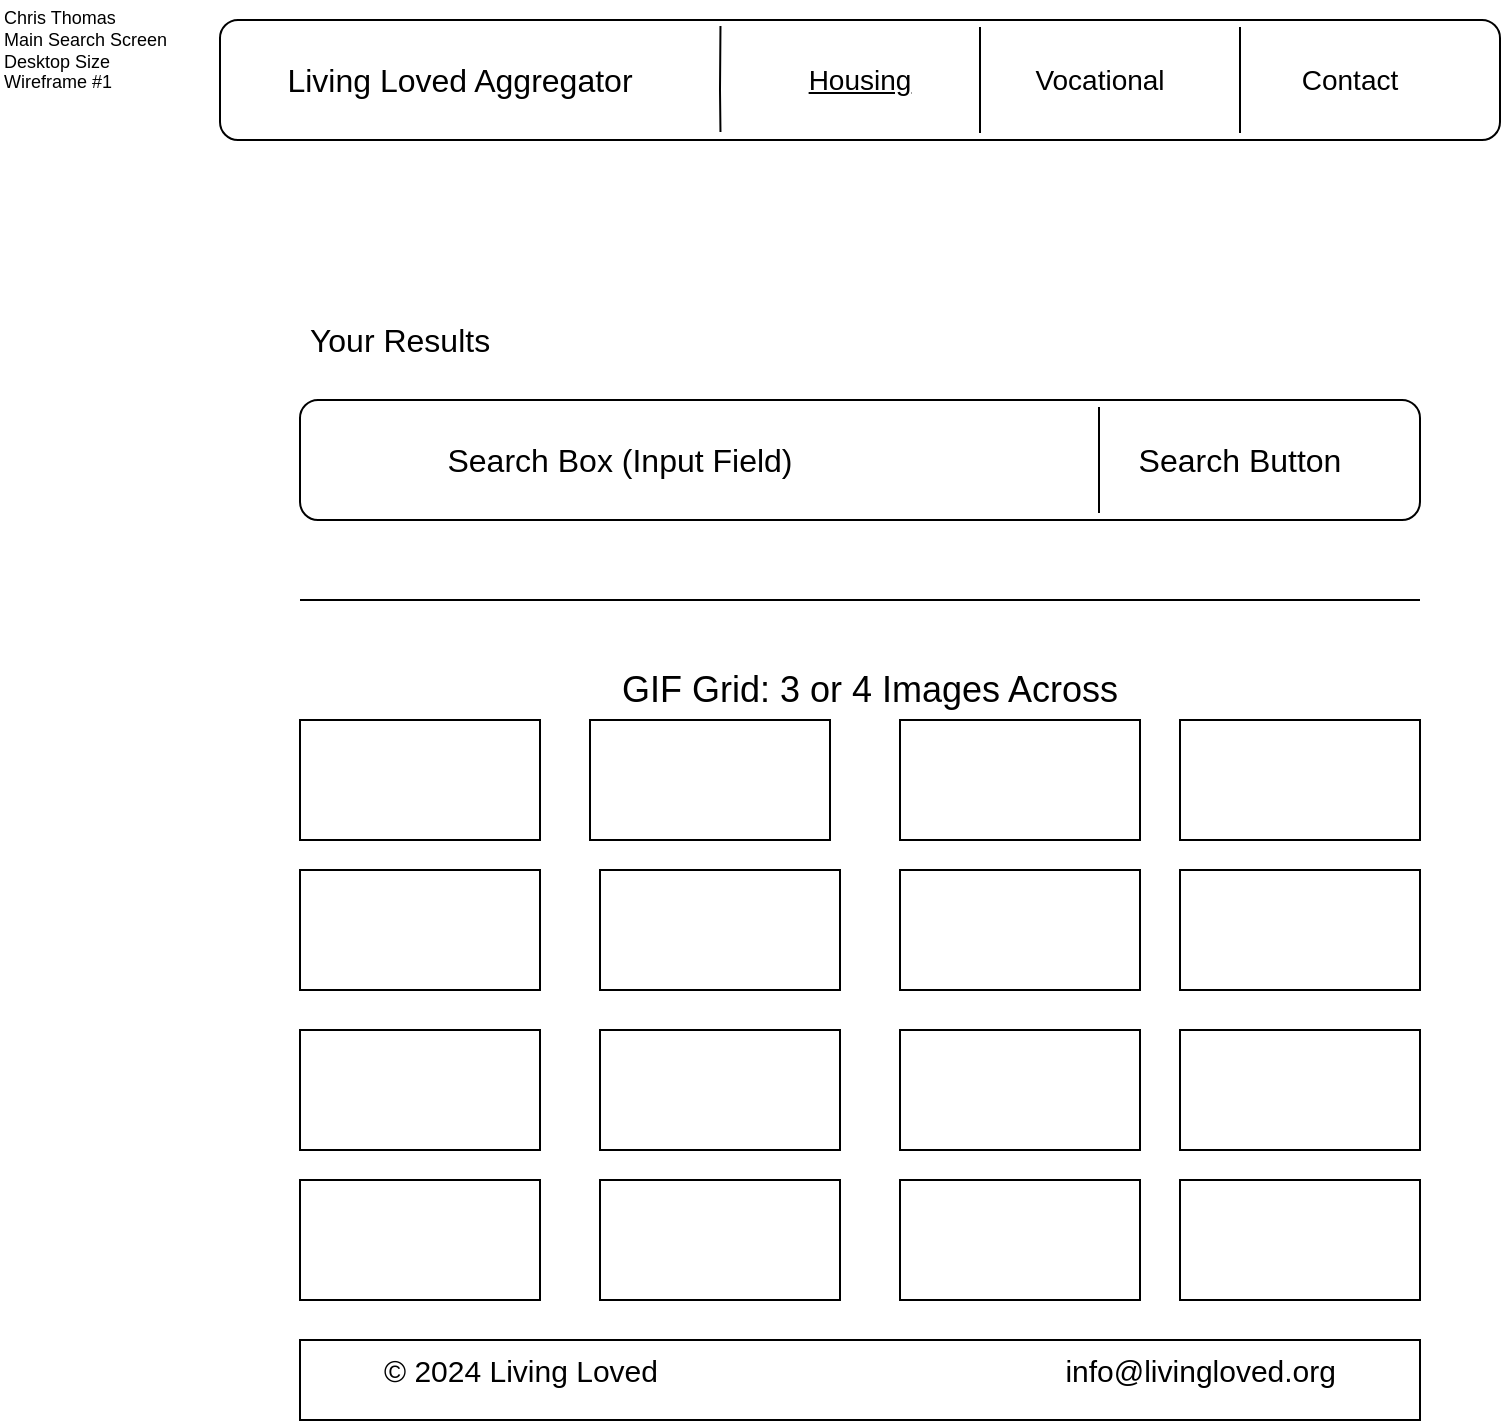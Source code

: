 <mxfile version="28.2.5">
  <diagram name="Page-1" id="PE6WaSBMRQWsthH6XvDB">
    <mxGraphModel dx="1426" dy="2943" grid="1" gridSize="10" guides="1" tooltips="1" connect="1" arrows="1" fold="1" page="1" pageScale="1" pageWidth="850" pageHeight="1100" math="0" shadow="0">
      <root>
        <mxCell id="0" />
        <mxCell id="1" parent="0" />
        <mxCell id="AQ_z8CLKzKcbYoriaCXZ-1" value="Chris Thomas&lt;div&gt;Main Search Screen&lt;/div&gt;&lt;div&gt;Desktop Size&lt;/div&gt;&lt;div&gt;Wireframe #1&lt;/div&gt;" style="text;html=1;align=left;verticalAlign=middle;whiteSpace=wrap;rounded=0;fontSize=9;" parent="1" vertex="1">
          <mxGeometry x="10" y="-2180" width="90" height="50" as="geometry" />
        </mxCell>
        <mxCell id="AQ_z8CLKzKcbYoriaCXZ-2" value="" style="rounded=1;whiteSpace=wrap;html=1;" parent="1" vertex="1">
          <mxGeometry x="120" y="-2170" width="640" height="60" as="geometry" />
        </mxCell>
        <mxCell id="AQ_z8CLKzKcbYoriaCXZ-3" value="Vocational" style="text;html=1;align=center;verticalAlign=middle;whiteSpace=wrap;rounded=0;fontSize=14;fontStyle=0" parent="1" vertex="1">
          <mxGeometry x="520" y="-2155" width="80" height="30" as="geometry" />
        </mxCell>
        <mxCell id="AQ_z8CLKzKcbYoriaCXZ-4" value="Housing" style="text;html=1;align=center;verticalAlign=middle;whiteSpace=wrap;rounded=0;fontSize=14;fontStyle=4" parent="1" vertex="1">
          <mxGeometry x="395" y="-2155" width="90" height="30" as="geometry" />
        </mxCell>
        <mxCell id="AQ_z8CLKzKcbYoriaCXZ-5" value="Living Loved Aggregator" style="text;html=1;align=center;verticalAlign=middle;whiteSpace=wrap;rounded=0;fontSize=16;" parent="1" vertex="1">
          <mxGeometry x="140" y="-2155" width="200" height="30" as="geometry" />
        </mxCell>
        <mxCell id="AQ_z8CLKzKcbYoriaCXZ-6" value="Contact" style="text;html=1;align=center;verticalAlign=middle;whiteSpace=wrap;rounded=0;fontSize=14;" parent="1" vertex="1">
          <mxGeometry x="640" y="-2155" width="90" height="30" as="geometry" />
        </mxCell>
        <mxCell id="AQ_z8CLKzKcbYoriaCXZ-7" value="Your Results" style="text;html=1;align=center;verticalAlign=middle;whiteSpace=wrap;rounded=0;fontSize=16;" parent="1" vertex="1">
          <mxGeometry x="150" y="-2040" width="120" height="60" as="geometry" />
        </mxCell>
        <mxCell id="AQ_z8CLKzKcbYoriaCXZ-8" value="" style="rounded=1;whiteSpace=wrap;html=1;" parent="1" vertex="1">
          <mxGeometry x="160" y="-1980" width="560" height="60" as="geometry" />
        </mxCell>
        <mxCell id="AQ_z8CLKzKcbYoriaCXZ-11" value="" style="endArrow=none;html=1;rounded=0;entryX=0.391;entryY=0.05;entryDx=0;entryDy=0;entryPerimeter=0;exitX=0.391;exitY=0.933;exitDx=0;exitDy=0;exitPerimeter=0;" parent="1" source="AQ_z8CLKzKcbYoriaCXZ-2" target="AQ_z8CLKzKcbYoriaCXZ-2" edge="1">
          <mxGeometry width="50" height="50" relative="1" as="geometry">
            <mxPoint x="350" y="-2115" as="sourcePoint" />
            <mxPoint x="400" y="-2165" as="targetPoint" />
            <Array as="points">
              <mxPoint x="370" y="-2135" />
            </Array>
          </mxGeometry>
        </mxCell>
        <mxCell id="AQ_z8CLKzKcbYoriaCXZ-12" value="" style="endArrow=none;html=1;rounded=0;entryX=0.391;entryY=0.05;entryDx=0;entryDy=0;entryPerimeter=0;exitX=0.391;exitY=0.933;exitDx=0;exitDy=0;exitPerimeter=0;" parent="1" edge="1">
          <mxGeometry width="50" height="50" relative="1" as="geometry">
            <mxPoint x="500" y="-2113.5" as="sourcePoint" />
            <mxPoint x="500" y="-2166.5" as="targetPoint" />
            <Array as="points">
              <mxPoint x="500" y="-2134.5" />
            </Array>
          </mxGeometry>
        </mxCell>
        <mxCell id="AQ_z8CLKzKcbYoriaCXZ-13" value="" style="endArrow=none;html=1;rounded=0;exitX=0.391;exitY=0.933;exitDx=0;exitDy=0;exitPerimeter=0;" parent="1" edge="1">
          <mxGeometry width="50" height="50" relative="1" as="geometry">
            <mxPoint x="630" y="-2113.5" as="sourcePoint" />
            <mxPoint x="630" y="-2166.5" as="targetPoint" />
            <Array as="points">
              <mxPoint x="630" y="-2136.5" />
            </Array>
          </mxGeometry>
        </mxCell>
        <mxCell id="AQ_z8CLKzKcbYoriaCXZ-14" value="&lt;font style=&quot;font-size: 16px;&quot;&gt;Search Button&lt;/font&gt;" style="text;html=1;align=center;verticalAlign=middle;whiteSpace=wrap;rounded=0;" parent="1" vertex="1">
          <mxGeometry x="550" y="-1965" width="160" height="30" as="geometry" />
        </mxCell>
        <mxCell id="AQ_z8CLKzKcbYoriaCXZ-15" value="Search Box (Input Field)" style="text;html=1;align=center;verticalAlign=middle;whiteSpace=wrap;rounded=0;fontSize=16;" parent="1" vertex="1">
          <mxGeometry x="190" y="-1965" width="260" height="30" as="geometry" />
        </mxCell>
        <mxCell id="AQ_z8CLKzKcbYoriaCXZ-16" value="" style="endArrow=none;html=1;rounded=0;entryX=0.391;entryY=0.05;entryDx=0;entryDy=0;entryPerimeter=0;exitX=0.391;exitY=0.933;exitDx=0;exitDy=0;exitPerimeter=0;" parent="1" edge="1">
          <mxGeometry width="50" height="50" relative="1" as="geometry">
            <mxPoint x="559.5" y="-1923.5" as="sourcePoint" />
            <mxPoint x="559.5" y="-1976.5" as="targetPoint" />
            <Array as="points">
              <mxPoint x="559.5" y="-1944.5" />
            </Array>
          </mxGeometry>
        </mxCell>
        <mxCell id="AQ_z8CLKzKcbYoriaCXZ-17" value="" style="endArrow=none;html=1;rounded=0;" parent="1" edge="1">
          <mxGeometry width="50" height="50" relative="1" as="geometry">
            <mxPoint x="160" y="-1880" as="sourcePoint" />
            <mxPoint x="720" y="-1880" as="targetPoint" />
          </mxGeometry>
        </mxCell>
        <mxCell id="AQ_z8CLKzKcbYoriaCXZ-18" value="" style="rounded=0;whiteSpace=wrap;html=1;" parent="1" vertex="1">
          <mxGeometry x="305" y="-1820" width="120" height="60" as="geometry" />
        </mxCell>
        <mxCell id="AQ_z8CLKzKcbYoriaCXZ-19" value="" style="rounded=0;whiteSpace=wrap;html=1;" parent="1" vertex="1">
          <mxGeometry x="460" y="-1820" width="120" height="60" as="geometry" />
        </mxCell>
        <mxCell id="AQ_z8CLKzKcbYoriaCXZ-20" value="" style="rounded=0;whiteSpace=wrap;html=1;" parent="1" vertex="1">
          <mxGeometry x="460" y="-1745" width="120" height="60" as="geometry" />
        </mxCell>
        <mxCell id="AQ_z8CLKzKcbYoriaCXZ-21" value="" style="rounded=0;whiteSpace=wrap;html=1;" parent="1" vertex="1">
          <mxGeometry x="460" y="-1665" width="120" height="60" as="geometry" />
        </mxCell>
        <mxCell id="AQ_z8CLKzKcbYoriaCXZ-22" value="" style="rounded=0;whiteSpace=wrap;html=1;" parent="1" vertex="1">
          <mxGeometry x="460" y="-1590" width="120" height="60" as="geometry" />
        </mxCell>
        <mxCell id="AQ_z8CLKzKcbYoriaCXZ-23" value="" style="rounded=0;whiteSpace=wrap;html=1;" parent="1" vertex="1">
          <mxGeometry x="600" y="-1820" width="120" height="60" as="geometry" />
        </mxCell>
        <mxCell id="AQ_z8CLKzKcbYoriaCXZ-24" value="" style="rounded=0;whiteSpace=wrap;html=1;" parent="1" vertex="1">
          <mxGeometry x="600" y="-1745" width="120" height="60" as="geometry" />
        </mxCell>
        <mxCell id="AQ_z8CLKzKcbYoriaCXZ-25" value="" style="rounded=0;whiteSpace=wrap;html=1;" parent="1" vertex="1">
          <mxGeometry x="600" y="-1665" width="120" height="60" as="geometry" />
        </mxCell>
        <mxCell id="AQ_z8CLKzKcbYoriaCXZ-26" value="" style="rounded=0;whiteSpace=wrap;html=1;" parent="1" vertex="1">
          <mxGeometry x="600" y="-1590" width="120" height="60" as="geometry" />
        </mxCell>
        <mxCell id="AQ_z8CLKzKcbYoriaCXZ-27" value="" style="rounded=0;whiteSpace=wrap;html=1;" parent="1" vertex="1">
          <mxGeometry x="310" y="-1745" width="120" height="60" as="geometry" />
        </mxCell>
        <mxCell id="AQ_z8CLKzKcbYoriaCXZ-28" value="" style="rounded=0;whiteSpace=wrap;html=1;" parent="1" vertex="1">
          <mxGeometry x="310" y="-1665" width="120" height="60" as="geometry" />
        </mxCell>
        <mxCell id="AQ_z8CLKzKcbYoriaCXZ-29" value="" style="rounded=0;whiteSpace=wrap;html=1;" parent="1" vertex="1">
          <mxGeometry x="310" y="-1590" width="120" height="60" as="geometry" />
        </mxCell>
        <mxCell id="AQ_z8CLKzKcbYoriaCXZ-30" value="" style="rounded=0;whiteSpace=wrap;html=1;" parent="1" vertex="1">
          <mxGeometry x="160" y="-1590" width="120" height="60" as="geometry" />
        </mxCell>
        <mxCell id="AQ_z8CLKzKcbYoriaCXZ-31" value="" style="rounded=0;whiteSpace=wrap;html=1;" parent="1" vertex="1">
          <mxGeometry x="160" y="-1665" width="120" height="60" as="geometry" />
        </mxCell>
        <mxCell id="AQ_z8CLKzKcbYoriaCXZ-32" value="" style="rounded=0;whiteSpace=wrap;html=1;" parent="1" vertex="1">
          <mxGeometry x="160" y="-1745" width="120" height="60" as="geometry" />
        </mxCell>
        <mxCell id="AQ_z8CLKzKcbYoriaCXZ-33" value="" style="rounded=0;whiteSpace=wrap;html=1;" parent="1" vertex="1">
          <mxGeometry x="160" y="-1820" width="120" height="60" as="geometry" />
        </mxCell>
        <mxCell id="AQ_z8CLKzKcbYoriaCXZ-34" value="GIF Grid: 3 or 4 Images Across" style="text;html=1;align=center;verticalAlign=middle;whiteSpace=wrap;rounded=0;fontSize=18;" parent="1" vertex="1">
          <mxGeometry x="170" y="-1860" width="550" height="50" as="geometry" />
        </mxCell>
        <mxCell id="AQ_z8CLKzKcbYoriaCXZ-35" value="" style="rounded=0;whiteSpace=wrap;html=1;align=left;" parent="1" vertex="1">
          <mxGeometry x="160" y="-1510" width="560" height="40" as="geometry" />
        </mxCell>
        <mxCell id="AQ_z8CLKzKcbYoriaCXZ-37" value="© 2024 Living Loved" style="text;whiteSpace=wrap;html=1;fontSize=15;" parent="1" vertex="1">
          <mxGeometry x="200" y="-1510" width="250" height="40" as="geometry" />
        </mxCell>
        <mxCell id="AQ_z8CLKzKcbYoriaCXZ-39" value="info@livingloved.org" style="text;whiteSpace=wrap;html=1;fontSize=15;align=right;" parent="1" vertex="1">
          <mxGeometry x="430" y="-1510" width="250" height="40" as="geometry" />
        </mxCell>
      </root>
    </mxGraphModel>
  </diagram>
</mxfile>
